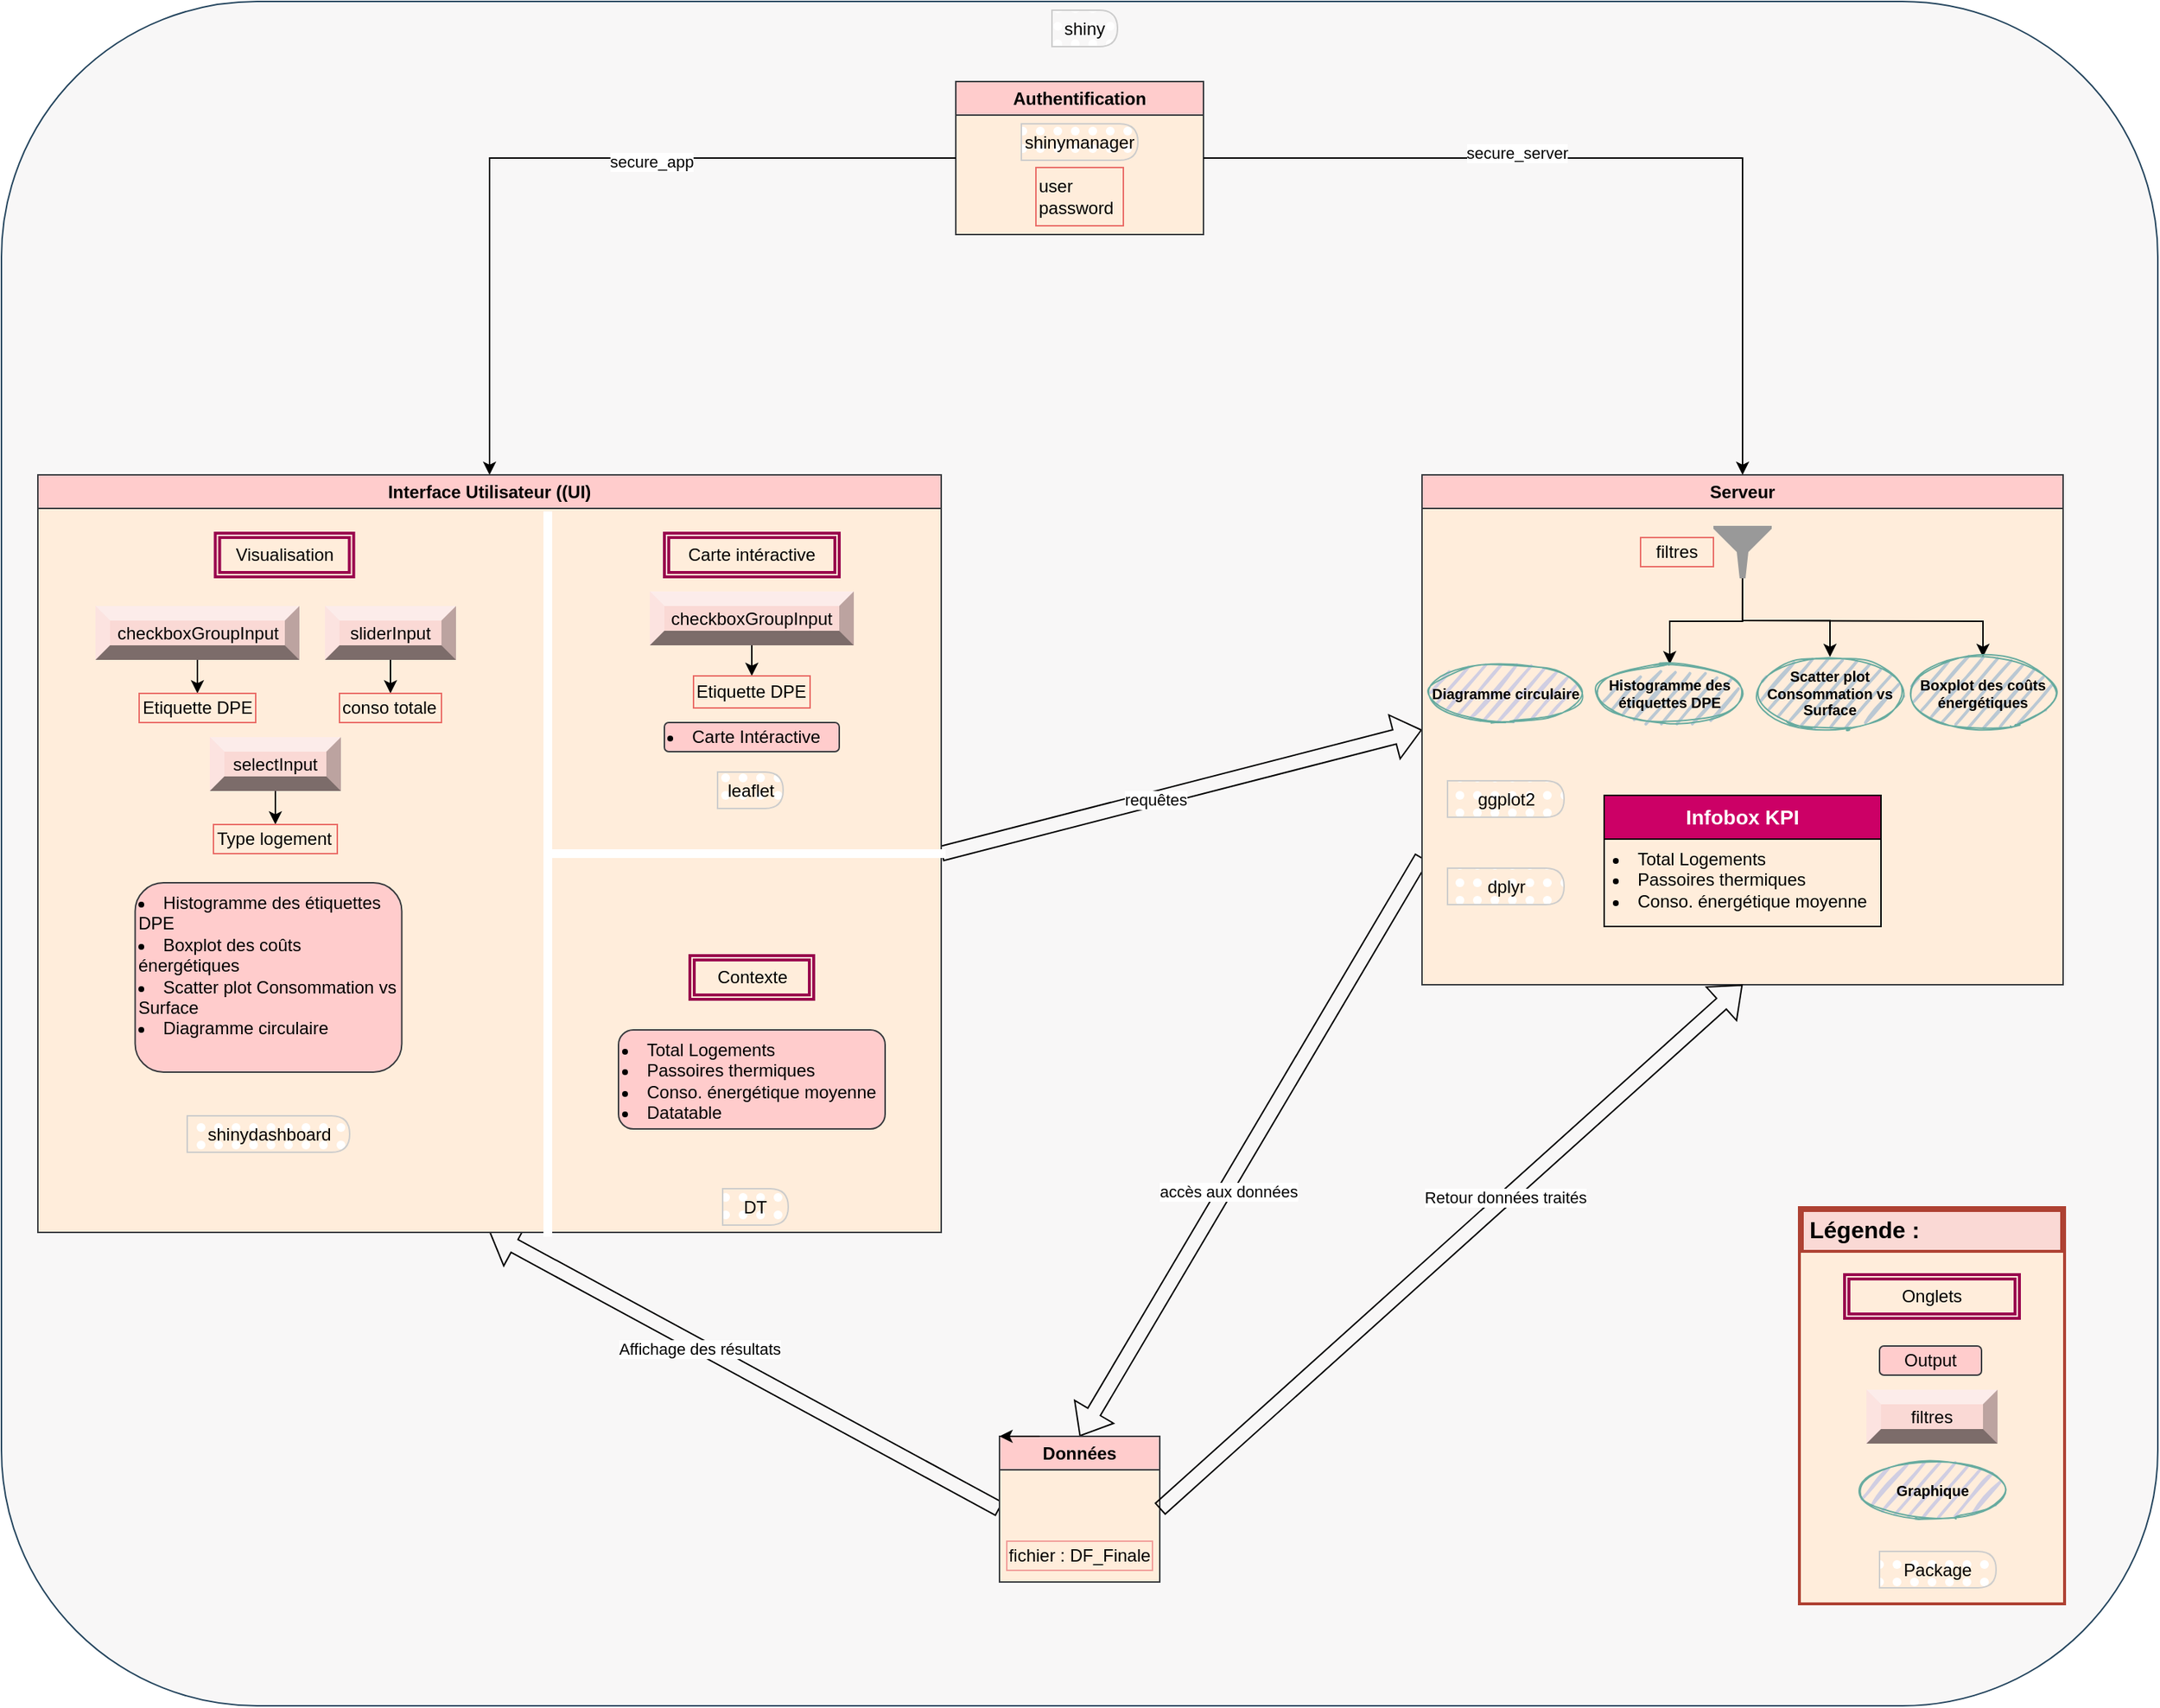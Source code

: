 <mxfile version="24.7.17">
  <diagram name="Page-1" id="vzPiampJGOgLUXS1uVMp">
    <mxGraphModel dx="2246" dy="2469" grid="1" gridSize="10" guides="1" tooltips="1" connect="1" arrows="1" fold="1" page="1" pageScale="1" pageWidth="827" pageHeight="1169" math="0" shadow="0">
      <root>
        <mxCell id="0" />
        <mxCell id="1" parent="0" />
        <mxCell id="CpKSm_lZ4Au84QsUmd1u-130" value="" style="rounded=1;whiteSpace=wrap;html=1;backgroundOutline=0;container=0;fillColor=#F8F7F7;strokeColor=#23445d;" vertex="1" parent="1">
          <mxGeometry x="25" y="-585" width="1480" height="1170" as="geometry" />
        </mxCell>
        <mxCell id="4Rz57oh3S_hWfWaD270Q-6" value="" style="shape=flexArrow;endArrow=classic;html=1;rounded=0;entryX=0;entryY=0.5;entryDx=0;entryDy=0;exitX=1;exitY=0.5;exitDx=0;exitDy=0;" parent="1" source="CpKSm_lZ4Au84QsUmd1u-49" target="4Rz57oh3S_hWfWaD270Q-34" edge="1">
          <mxGeometry width="50" height="50" relative="1" as="geometry">
            <mxPoint x="440" y="180" as="sourcePoint" />
            <mxPoint x="543.742" y="557.36" as="targetPoint" />
          </mxGeometry>
        </mxCell>
        <mxCell id="4Rz57oh3S_hWfWaD270Q-7" value="requêtes" style="edgeLabel;html=1;align=center;verticalAlign=middle;resizable=0;points=[];" parent="4Rz57oh3S_hWfWaD270Q-6" vertex="1" connectable="0">
          <mxGeometry x="-0.11" y="-1" relative="1" as="geometry">
            <mxPoint as="offset" />
          </mxGeometry>
        </mxCell>
        <mxCell id="4Rz57oh3S_hWfWaD270Q-8" value="" style="shape=flexArrow;endArrow=classic;html=1;rounded=0;entryX=0.5;entryY=0;entryDx=0;entryDy=0;exitX=0;exitY=0.75;exitDx=0;exitDy=0;" parent="1" target="CpKSm_lZ4Au84QsUmd1u-1" edge="1" source="4Rz57oh3S_hWfWaD270Q-34">
          <mxGeometry width="50" height="50" relative="1" as="geometry">
            <mxPoint x="330" y="930" as="sourcePoint" />
            <mxPoint x="60" y="920" as="targetPoint" />
          </mxGeometry>
        </mxCell>
        <mxCell id="4Rz57oh3S_hWfWaD270Q-9" value="accès aux données" style="edgeLabel;html=1;align=center;verticalAlign=middle;resizable=0;points=[];" parent="4Rz57oh3S_hWfWaD270Q-8" vertex="1" connectable="0">
          <mxGeometry x="0.15" y="2" relative="1" as="geometry">
            <mxPoint as="offset" />
          </mxGeometry>
        </mxCell>
        <mxCell id="4Rz57oh3S_hWfWaD270Q-10" value="" style="shape=flexArrow;endArrow=classic;html=1;rounded=0;entryX=0.5;entryY=1;entryDx=0;entryDy=0;exitX=0;exitY=0.5;exitDx=0;exitDy=0;" parent="1" source="CpKSm_lZ4Au84QsUmd1u-1" target="CpKSm_lZ4Au84QsUmd1u-49" edge="1">
          <mxGeometry width="50" height="50" relative="1" as="geometry">
            <mxPoint x="690" y="440" as="sourcePoint" />
            <mxPoint x="78.15" y="384.42" as="targetPoint" />
          </mxGeometry>
        </mxCell>
        <mxCell id="4Rz57oh3S_hWfWaD270Q-11" value="Affichage des résultats" style="edgeLabel;html=1;align=center;verticalAlign=middle;resizable=0;points=[];" parent="4Rz57oh3S_hWfWaD270Q-10" vertex="1" connectable="0">
          <mxGeometry x="0.171" y="1" relative="1" as="geometry">
            <mxPoint x="-1" as="offset" />
          </mxGeometry>
        </mxCell>
        <mxCell id="4Rz57oh3S_hWfWaD270Q-34" value="Serveur" style="swimlane;whiteSpace=wrap;html=1;fillColor=#ffcccc;strokeColor=#36393d;swimlaneFillColor=#ffeddb;" parent="1" vertex="1">
          <mxGeometry x="1000" y="-260" width="440" height="350" as="geometry" />
        </mxCell>
        <mxCell id="4Rz57oh3S_hWfWaD270Q-42" style="edgeStyle=orthogonalEdgeStyle;rounded=0;orthogonalLoop=1;jettySize=auto;html=1;exitX=0.5;exitY=1;exitDx=0;exitDy=0;exitPerimeter=0;entryX=0.5;entryY=1;entryDx=0;entryDy=0;" parent="4Rz57oh3S_hWfWaD270Q-34" target="4Rz57oh3S_hWfWaD270Q-36" edge="1">
          <mxGeometry relative="1" as="geometry">
            <mxPoint x="220" y="100" as="sourcePoint" />
            <mxPoint x="385" y="154" as="targetPoint" />
          </mxGeometry>
        </mxCell>
        <mxCell id="4Rz57oh3S_hWfWaD270Q-43" style="edgeStyle=orthogonalEdgeStyle;rounded=0;orthogonalLoop=1;jettySize=auto;html=1;" parent="4Rz57oh3S_hWfWaD270Q-34" source="4Rz57oh3S_hWfWaD270Q-39" target="4Rz57oh3S_hWfWaD270Q-35" edge="1">
          <mxGeometry relative="1" as="geometry" />
        </mxCell>
        <mxCell id="4Rz57oh3S_hWfWaD270Q-45" style="edgeStyle=orthogonalEdgeStyle;rounded=0;orthogonalLoop=1;jettySize=auto;html=1;entryX=0.5;entryY=1;entryDx=0;entryDy=0;" parent="4Rz57oh3S_hWfWaD270Q-34" target="4Rz57oh3S_hWfWaD270Q-37" edge="1">
          <mxGeometry relative="1" as="geometry">
            <mxPoint x="219.947" y="66" as="sourcePoint" />
            <mxPoint x="280" y="120" as="targetPoint" />
            <Array as="points">
              <mxPoint x="220" y="100" />
              <mxPoint x="280" y="100" />
            </Array>
          </mxGeometry>
        </mxCell>
        <mxCell id="4Rz57oh3S_hWfWaD270Q-39" value="&lt;pre&gt;&lt;br&gt;&lt;/pre&gt;" style="sketch=0;aspect=fixed;pointerEvents=1;shadow=0;dashed=0;html=1;strokeColor=none;labelPosition=center;verticalLabelPosition=bottom;verticalAlign=top;align=center;fillColor=#999999;shape=mxgraph.mscae.enterprise.filter" parent="4Rz57oh3S_hWfWaD270Q-34" vertex="1">
          <mxGeometry x="200" y="35" width="40" height="36" as="geometry" />
        </mxCell>
        <mxCell id="4Rz57oh3S_hWfWaD270Q-38" value="&lt;h5&gt;Diagramme circulaire&lt;/h5&gt;" style="ellipse;whiteSpace=wrap;html=1;strokeWidth=1;fillWeight=2;hachureGap=8;fillColor=#d0cee2;fillStyle=dots;sketch=1;direction=west;strokeColor=#67AB9F;" parent="4Rz57oh3S_hWfWaD270Q-34" vertex="1">
          <mxGeometry x="5" y="130" width="105" height="40" as="geometry" />
        </mxCell>
        <mxCell id="4Rz57oh3S_hWfWaD270Q-35" value="&lt;h5&gt;Histogramme des étiquettes DPE&lt;/h5&gt;" style="ellipse;whiteSpace=wrap;html=1;strokeWidth=1;fillWeight=2;hachureGap=8;fillColor=#bac8d3;fillStyle=dots;sketch=1;strokeColor=#67AB9F;" parent="4Rz57oh3S_hWfWaD270Q-34" vertex="1">
          <mxGeometry x="120" y="130" width="100" height="40" as="geometry" />
        </mxCell>
        <mxCell id="4Rz57oh3S_hWfWaD270Q-37" value="&lt;h5&gt;Scatter plot Consommation vs Surface&lt;/h5&gt;" style="ellipse;whiteSpace=wrap;html=1;strokeWidth=1;fillWeight=2;hachureGap=8;fillColor=#bac8d3;fillStyle=dots;sketch=1;direction=west;strokeColor=#67AB9F;" parent="4Rz57oh3S_hWfWaD270Q-34" vertex="1">
          <mxGeometry x="230" y="125" width="100" height="50" as="geometry" />
        </mxCell>
        <mxCell id="4Rz57oh3S_hWfWaD270Q-36" value="&lt;h5&gt;Boxplot des coûts énergétiques&lt;/h5&gt;" style="ellipse;whiteSpace=wrap;html=1;strokeWidth=1;fillWeight=2;hachureGap=8;fillColor=#bac8d3;fillStyle=dots;sketch=1;direction=west;strokeColor=#67AB9F;" parent="4Rz57oh3S_hWfWaD270Q-34" vertex="1">
          <mxGeometry x="335" y="125" width="100" height="50" as="geometry" />
        </mxCell>
        <mxCell id="CpKSm_lZ4Au84QsUmd1u-20" value="filtres" style="rounded=0;whiteSpace=wrap;html=1;strokeColor=#EA6B66;fillColor=#ffeddb;strokeWidth=1;perimeterSpacing=0;" vertex="1" parent="4Rz57oh3S_hWfWaD270Q-34">
          <mxGeometry x="150" y="43" width="50" height="20" as="geometry" />
        </mxCell>
        <mxCell id="CpKSm_lZ4Au84QsUmd1u-52" value="&lt;font size=&quot;1&quot; color=&quot;#ffffff&quot;&gt;&lt;b style=&quot;font-size: 14px;&quot;&gt;Infobox KPI&lt;/b&gt;&lt;/font&gt;" style="swimlane;fontStyle=0;childLayout=stackLayout;horizontal=1;startSize=30;horizontalStack=0;resizeParent=1;resizeParentMax=0;resizeLast=0;collapsible=1;marginBottom=0;whiteSpace=wrap;html=1;verticalAlign=top;fillColor=#CC0066;" vertex="1" parent="4Rz57oh3S_hWfWaD270Q-34">
          <mxGeometry x="125" y="220" width="190" height="90" as="geometry" />
        </mxCell>
        <mxCell id="CpKSm_lZ4Au84QsUmd1u-53" value="&lt;li style=&quot;font-size: 12px;&quot;&gt;&lt;code style=&quot;font-size: 12px;&quot;&gt;&lt;font style=&quot;font-size: 12px;&quot; face=&quot;Helvetica&quot;&gt;Total Logements&lt;/font&gt;&lt;/code&gt;&lt;/li&gt;&lt;li style=&quot;font-size: 12px;&quot;&gt;&lt;code style=&quot;font-size: 12px;&quot;&gt;&lt;font face=&quot;Helvetica&quot; style=&quot;font-size: 12px;&quot;&gt;Passoires thermiques&lt;/font&gt;&lt;/code&gt;&lt;/li&gt;&lt;li style=&quot;font-size: 12px;&quot;&gt;&lt;code style=&quot;font-size: 12px;&quot;&gt;&lt;font face=&quot;Helvetica&quot; style=&quot;font-size: 12px;&quot;&gt;Conso. énergétique moyenne&lt;/font&gt;&lt;/code&gt;&lt;/li&gt;" style="text;strokeColor=none;fillColor=none;align=left;verticalAlign=top;spacingLeft=4;spacingRight=4;overflow=hidden;points=[[0,0.5],[1,0.5]];portConstraint=eastwest;rotatable=0;whiteSpace=wrap;html=1;fontFamily=Times New Roman;fontSize=12;fontStyle=0" vertex="1" parent="CpKSm_lZ4Au84QsUmd1u-52">
          <mxGeometry y="30" width="190" height="60" as="geometry" />
        </mxCell>
        <mxCell id="CpKSm_lZ4Au84QsUmd1u-120" value="ggplot2" style="shape=delay;whiteSpace=wrap;html=1;fillColor=default;fillStyle=dots;strokeColor=#CCCCCC;" vertex="1" parent="4Rz57oh3S_hWfWaD270Q-34">
          <mxGeometry x="17.5" y="210" width="80" height="25" as="geometry" />
        </mxCell>
        <mxCell id="CpKSm_lZ4Au84QsUmd1u-121" value="dplyr" style="shape=delay;whiteSpace=wrap;html=1;fillColor=default;fillStyle=dots;strokeColor=#CCCCCC;" vertex="1" parent="4Rz57oh3S_hWfWaD270Q-34">
          <mxGeometry x="17.5" y="270" width="80" height="25" as="geometry" />
        </mxCell>
        <mxCell id="CpKSm_lZ4Au84QsUmd1u-1" value="Données" style="swimlane;whiteSpace=wrap;html=1;fillColor=#ffcccc;strokeColor=#36393d;swimlaneFillColor=#ffeddb;startSize=23;" vertex="1" parent="1">
          <mxGeometry x="710" y="400" width="110" height="100" as="geometry" />
        </mxCell>
        <mxCell id="CpKSm_lZ4Au84QsUmd1u-14" value="" style="shape=image;html=1;verticalAlign=top;verticalLabelPosition=bottom;labelBackgroundColor=#ffffff;imageAspect=0;aspect=fixed;image=https://cdn0.iconfinder.com/data/icons/phosphor-light-vol-2/256/file-csv-light-128.png" vertex="1" parent="CpKSm_lZ4Au84QsUmd1u-1">
          <mxGeometry x="35" y="30" width="40" height="40" as="geometry" />
        </mxCell>
        <mxCell id="CpKSm_lZ4Au84QsUmd1u-15" value="fichier : DF_Finale" style="rounded=0;whiteSpace=wrap;html=1;strokeColor=#F19C99;fillColor=#ffeddb;strokeWidth=1;" vertex="1" parent="CpKSm_lZ4Au84QsUmd1u-1">
          <mxGeometry x="5" y="72" width="100" height="20" as="geometry" />
        </mxCell>
        <mxCell id="CpKSm_lZ4Au84QsUmd1u-17" value="" style="shape=flexArrow;endArrow=classic;html=1;rounded=0;entryX=0.5;entryY=1;entryDx=0;entryDy=0;exitX=1;exitY=0.5;exitDx=0;exitDy=0;" edge="1" parent="1" source="CpKSm_lZ4Au84QsUmd1u-1" target="4Rz57oh3S_hWfWaD270Q-34">
          <mxGeometry width="50" height="50" relative="1" as="geometry">
            <mxPoint x="390" y="1105" as="sourcePoint" />
            <mxPoint x="580" y="960" as="targetPoint" />
          </mxGeometry>
        </mxCell>
        <mxCell id="CpKSm_lZ4Au84QsUmd1u-19" value="Retour données traités" style="edgeLabel;html=1;align=center;verticalAlign=middle;resizable=0;points=[];" vertex="1" connectable="0" parent="CpKSm_lZ4Au84QsUmd1u-17">
          <mxGeometry x="0.184" y="1" relative="1" as="geometry">
            <mxPoint x="1" as="offset" />
          </mxGeometry>
        </mxCell>
        <mxCell id="CpKSm_lZ4Au84QsUmd1u-22" value="Authentification" style="swimlane;whiteSpace=wrap;html=1;fillColor=#ffcccc;strokeColor=#36393d;swimlaneFillColor=#ffeddb;" vertex="1" parent="1">
          <mxGeometry x="680" y="-530" width="170" height="105" as="geometry" />
        </mxCell>
        <mxCell id="CpKSm_lZ4Au84QsUmd1u-41" value="shinymanager" style="shape=delay;whiteSpace=wrap;html=1;fillColor=default;fillStyle=dots;strokeColor=#CCCCCC;" vertex="1" parent="CpKSm_lZ4Au84QsUmd1u-22">
          <mxGeometry x="45" y="29" width="80" height="25" as="geometry" />
        </mxCell>
        <mxCell id="CpKSm_lZ4Au84QsUmd1u-44" value="user&lt;div&gt;password&lt;/div&gt;" style="rounded=0;whiteSpace=wrap;html=1;strokeColor=#EA6B66;align=left;fillColor=#ffeddb;" vertex="1" parent="CpKSm_lZ4Au84QsUmd1u-22">
          <mxGeometry x="55" y="59" width="60" height="40" as="geometry" />
        </mxCell>
        <mxCell id="CpKSm_lZ4Au84QsUmd1u-45" style="edgeStyle=orthogonalEdgeStyle;rounded=0;orthogonalLoop=1;jettySize=auto;html=1;exitX=1;exitY=0.5;exitDx=0;exitDy=0;entryX=0.5;entryY=0;entryDx=0;entryDy=0;" edge="1" parent="1" source="CpKSm_lZ4Au84QsUmd1u-22" target="4Rz57oh3S_hWfWaD270Q-34">
          <mxGeometry relative="1" as="geometry" />
        </mxCell>
        <mxCell id="CpKSm_lZ4Au84QsUmd1u-46" value="secure_server" style="edgeLabel;html=1;align=center;verticalAlign=middle;resizable=0;points=[];" vertex="1" connectable="0" parent="CpKSm_lZ4Au84QsUmd1u-45">
          <mxGeometry x="-0.269" y="4" relative="1" as="geometry">
            <mxPoint as="offset" />
          </mxGeometry>
        </mxCell>
        <mxCell id="CpKSm_lZ4Au84QsUmd1u-47" style="edgeStyle=orthogonalEdgeStyle;rounded=0;orthogonalLoop=1;jettySize=auto;html=1;exitX=0;exitY=0.5;exitDx=0;exitDy=0;entryX=0.5;entryY=0;entryDx=0;entryDy=0;" edge="1" parent="1" source="CpKSm_lZ4Au84QsUmd1u-22" target="CpKSm_lZ4Au84QsUmd1u-49">
          <mxGeometry relative="1" as="geometry">
            <mxPoint x="473.7" y="62.44" as="targetPoint" />
          </mxGeometry>
        </mxCell>
        <mxCell id="CpKSm_lZ4Au84QsUmd1u-48" value="secure_app" style="edgeLabel;html=1;align=center;verticalAlign=middle;resizable=0;points=[];" vertex="1" connectable="0" parent="CpKSm_lZ4Au84QsUmd1u-47">
          <mxGeometry x="-0.222" y="2" relative="1" as="geometry">
            <mxPoint as="offset" />
          </mxGeometry>
        </mxCell>
        <mxCell id="CpKSm_lZ4Au84QsUmd1u-49" value="Interface Utilisateur ((UI)" style="swimlane;whiteSpace=wrap;html=1;fillColor=#ffcccc;strokeColor=#36393d;swimlaneFillColor=#ffeddb;" vertex="1" parent="1">
          <mxGeometry x="50" y="-260" width="620" height="520" as="geometry" />
        </mxCell>
        <mxCell id="4Rz57oh3S_hWfWaD270Q-18" value="Visualisation" style="shape=ext;double=1;rounded=0;whiteSpace=wrap;html=1;fillColor=#ffeddb;strokeColor=#99004D;strokeWidth=2;" parent="CpKSm_lZ4Au84QsUmd1u-49" vertex="1">
          <mxGeometry x="121.75" y="40" width="95" height="30" as="geometry" />
        </mxCell>
        <mxCell id="4Rz57oh3S_hWfWaD270Q-19" value="Carte intéractive" style="shape=ext;double=1;rounded=0;whiteSpace=wrap;html=1;fillColor=#ffeddb;strokeColor=#99004D;strokeWidth=2;" parent="CpKSm_lZ4Au84QsUmd1u-49" vertex="1">
          <mxGeometry x="430" y="40" width="120" height="30" as="geometry" />
        </mxCell>
        <mxCell id="4Rz57oh3S_hWfWaD270Q-17" value="Contexte" style="shape=ext;double=1;rounded=0;whiteSpace=wrap;html=1;fillColor=#ffeddb;strokeColor=#99004D;strokeWidth=2;" parent="CpKSm_lZ4Au84QsUmd1u-49" vertex="1">
          <mxGeometry x="447.5" y="330" width="85" height="30" as="geometry" />
        </mxCell>
        <mxCell id="CpKSm_lZ4Au84QsUmd1u-64" style="edgeStyle=orthogonalEdgeStyle;rounded=0;orthogonalLoop=1;jettySize=auto;html=1;entryX=0.5;entryY=0;entryDx=0;entryDy=0;" edge="1" parent="CpKSm_lZ4Au84QsUmd1u-49" source="CpKSm_lZ4Au84QsUmd1u-56" target="CpKSm_lZ4Au84QsUmd1u-63">
          <mxGeometry relative="1" as="geometry" />
        </mxCell>
        <mxCell id="CpKSm_lZ4Au84QsUmd1u-56" value="sliderInput" style="labelPosition=center;verticalLabelPosition=middle;align=center;html=1;shape=mxgraph.basic.shaded_button;dx=10;fillColor=#fad9d5;strokeColor=#ae4132;whiteSpace=wrap;" vertex="1" parent="CpKSm_lZ4Au84QsUmd1u-49">
          <mxGeometry x="197" y="90" width="90" height="37" as="geometry" />
        </mxCell>
        <mxCell id="CpKSm_lZ4Au84QsUmd1u-67" style="edgeStyle=orthogonalEdgeStyle;rounded=0;orthogonalLoop=1;jettySize=auto;html=1;" edge="1" parent="CpKSm_lZ4Au84QsUmd1u-49" source="CpKSm_lZ4Au84QsUmd1u-57" target="CpKSm_lZ4Au84QsUmd1u-65">
          <mxGeometry relative="1" as="geometry" />
        </mxCell>
        <mxCell id="CpKSm_lZ4Au84QsUmd1u-57" value="selectInput" style="labelPosition=center;verticalLabelPosition=middle;align=center;html=1;shape=mxgraph.basic.shaded_button;dx=10;fillColor=#fad9d5;strokeColor=#ae4132;whiteSpace=wrap;" vertex="1" parent="CpKSm_lZ4Au84QsUmd1u-49">
          <mxGeometry x="118" y="180" width="90" height="37" as="geometry" />
        </mxCell>
        <mxCell id="CpKSm_lZ4Au84QsUmd1u-62" style="edgeStyle=orthogonalEdgeStyle;rounded=0;orthogonalLoop=1;jettySize=auto;html=1;entryX=0.5;entryY=0;entryDx=0;entryDy=0;" edge="1" parent="CpKSm_lZ4Au84QsUmd1u-49" source="CpKSm_lZ4Au84QsUmd1u-58" target="CpKSm_lZ4Au84QsUmd1u-60">
          <mxGeometry relative="1" as="geometry" />
        </mxCell>
        <mxCell id="CpKSm_lZ4Au84QsUmd1u-58" value="checkboxGroupInput" style="labelPosition=center;verticalLabelPosition=middle;align=center;html=1;shape=mxgraph.basic.shaded_button;dx=10;whiteSpace=wrap;fillColor=#fad9d5;strokeWidth=1;strokeColor=#ae4132;" vertex="1" parent="CpKSm_lZ4Au84QsUmd1u-49">
          <mxGeometry x="39.5" y="90" width="140" height="37" as="geometry" />
        </mxCell>
        <mxCell id="CpKSm_lZ4Au84QsUmd1u-60" value="Etiquette DPE" style="rounded=0;whiteSpace=wrap;html=1;strokeColor=#EA6B66;align=left;fillColor=#ffeddb;" vertex="1" parent="CpKSm_lZ4Au84QsUmd1u-49">
          <mxGeometry x="69.5" y="150" width="80" height="20" as="geometry" />
        </mxCell>
        <mxCell id="CpKSm_lZ4Au84QsUmd1u-63" value="conso totale" style="rounded=0;whiteSpace=wrap;html=1;strokeColor=#EA6B66;align=left;fillColor=#ffeddb;" vertex="1" parent="CpKSm_lZ4Au84QsUmd1u-49">
          <mxGeometry x="207" y="150" width="70" height="20" as="geometry" />
        </mxCell>
        <mxCell id="CpKSm_lZ4Au84QsUmd1u-65" value="Type logement" style="rounded=0;whiteSpace=wrap;html=1;strokeColor=#EA6B66;align=left;fillColor=#ffeddb;" vertex="1" parent="CpKSm_lZ4Au84QsUmd1u-49">
          <mxGeometry x="120.5" y="240" width="85" height="20" as="geometry" />
        </mxCell>
        <mxCell id="CpKSm_lZ4Au84QsUmd1u-68" style="edgeStyle=orthogonalEdgeStyle;rounded=0;orthogonalLoop=1;jettySize=auto;html=1;entryX=0.5;entryY=0;entryDx=0;entryDy=0;" edge="1" parent="CpKSm_lZ4Au84QsUmd1u-49" source="CpKSm_lZ4Au84QsUmd1u-69" target="CpKSm_lZ4Au84QsUmd1u-70">
          <mxGeometry relative="1" as="geometry" />
        </mxCell>
        <mxCell id="CpKSm_lZ4Au84QsUmd1u-69" value="checkboxGroupInput" style="labelPosition=center;verticalLabelPosition=middle;align=center;html=1;shape=mxgraph.basic.shaded_button;dx=10;fillColor=#fad9d5;strokeColor=#ae4132;whiteSpace=wrap;" vertex="1" parent="CpKSm_lZ4Au84QsUmd1u-49">
          <mxGeometry x="420" y="80" width="140" height="37" as="geometry" />
        </mxCell>
        <mxCell id="CpKSm_lZ4Au84QsUmd1u-70" value="Etiquette DPE" style="rounded=0;whiteSpace=wrap;html=1;strokeColor=#EA6B66;align=left;fillColor=#ffeddb;" vertex="1" parent="CpKSm_lZ4Au84QsUmd1u-49">
          <mxGeometry x="450" y="138" width="80" height="22" as="geometry" />
        </mxCell>
        <mxCell id="CpKSm_lZ4Au84QsUmd1u-71" value="&lt;li&gt;&lt;font face=&quot;Helvetica&quot;&gt;Histogramme des étiquettes DPE&lt;/font&gt;&lt;/li&gt;&lt;li&gt;&lt;font face=&quot;Helvetica&quot;&gt;Boxplot des coûts énergétiques&lt;/font&gt;&lt;/li&gt;&lt;li&gt;&lt;font face=&quot;Helvetica&quot;&gt;Scatter plot Consommation vs Surface&lt;/font&gt;&lt;/li&gt;&lt;li&gt;&lt;font face=&quot;Helvetica&quot;&gt;Diagramme circulaire&lt;/font&gt;&lt;/li&gt;" style="rounded=1;whiteSpace=wrap;html=1;fontStyle=0;fontFamily=Helvetica;align=left;verticalAlign=top;fillColor=#ffcccc;strokeColor=#36393d;" vertex="1" parent="CpKSm_lZ4Au84QsUmd1u-49">
          <mxGeometry x="66.75" y="280" width="183" height="130" as="geometry" />
        </mxCell>
        <mxCell id="CpKSm_lZ4Au84QsUmd1u-73" value="&lt;li&gt;Carte Intéractive&lt;/li&gt;" style="rounded=1;whiteSpace=wrap;html=1;fontStyle=0;fontFamily=Helvetica;align=left;verticalAlign=middle;fillColor=#ffcccc;strokeColor=#36393d;" vertex="1" parent="CpKSm_lZ4Au84QsUmd1u-49">
          <mxGeometry x="430" y="170" width="120" height="20" as="geometry" />
        </mxCell>
        <mxCell id="CpKSm_lZ4Au84QsUmd1u-111" value="" style="line;strokeWidth=6;direction=south;html=1;fillColor=#FFFFFF;strokeColor=#FFFFFF;" vertex="1" parent="CpKSm_lZ4Au84QsUmd1u-49">
          <mxGeometry x="345" y="25" width="10" height="240" as="geometry" />
        </mxCell>
        <mxCell id="CpKSm_lZ4Au84QsUmd1u-119" value="&lt;li&gt;&lt;span style=&quot;background-color: initial;&quot;&gt;Total Logements&lt;/span&gt;&lt;br&gt;&lt;/li&gt;&lt;li style=&quot;font-family: &amp;quot;Times New Roman&amp;quot;;&quot;&gt;&lt;code&gt;&lt;font face=&quot;Helvetica&quot;&gt;Passoires thermiques&lt;/font&gt;&lt;/code&gt;&lt;/li&gt;&lt;li style=&quot;font-family: &amp;quot;Times New Roman&amp;quot;;&quot;&gt;&lt;code&gt;&lt;font face=&quot;Helvetica&quot;&gt;Conso. énergétique moyenne&lt;/font&gt;&lt;/code&gt;&lt;/li&gt;&lt;li style=&quot;font-family: &amp;quot;Times New Roman&amp;quot;;&quot;&gt;&lt;code&gt;&lt;span style=&quot;font-family: Helvetica;&quot;&gt;Datatable&lt;/span&gt;&lt;font face=&quot;Helvetica&quot;&gt;&lt;br&gt;&lt;/font&gt;&lt;/code&gt;&lt;/li&gt;" style="rounded=1;whiteSpace=wrap;html=1;fontStyle=0;fontFamily=Helvetica;align=left;verticalAlign=top;fillColor=#ffcccc;strokeColor=#36393d;" vertex="1" parent="CpKSm_lZ4Au84QsUmd1u-49">
          <mxGeometry x="398.5" y="381" width="183" height="68" as="geometry" />
        </mxCell>
        <mxCell id="CpKSm_lZ4Au84QsUmd1u-109" value="" style="shape=partialRectangle;whiteSpace=wrap;html=1;bottom=0;right=0;fillColor=none;strokeColor=#FFFFFF;strokeWidth=6;" vertex="1" parent="CpKSm_lZ4Au84QsUmd1u-49">
          <mxGeometry x="350" y="260" width="270" height="260" as="geometry" />
        </mxCell>
        <mxCell id="CpKSm_lZ4Au84QsUmd1u-124" value="leaflet" style="shape=delay;whiteSpace=wrap;html=1;fillColor=default;fillStyle=dots;strokeColor=#CCCCCC;" vertex="1" parent="CpKSm_lZ4Au84QsUmd1u-49">
          <mxGeometry x="466.5" y="204" width="45" height="25" as="geometry" />
        </mxCell>
        <mxCell id="CpKSm_lZ4Au84QsUmd1u-125" value="DT" style="shape=delay;whiteSpace=wrap;html=1;fillColor=default;fillStyle=dots;strokeColor=#CCCCCC;" vertex="1" parent="CpKSm_lZ4Au84QsUmd1u-49">
          <mxGeometry x="470" y="490" width="45" height="25" as="geometry" />
        </mxCell>
        <mxCell id="CpKSm_lZ4Au84QsUmd1u-127" value="shinydashboard" style="shape=delay;whiteSpace=wrap;html=1;fillColor=default;fillStyle=dots;strokeColor=#CCCCCC;" vertex="1" parent="CpKSm_lZ4Au84QsUmd1u-49">
          <mxGeometry x="102.5" y="440" width="111.5" height="25" as="geometry" />
        </mxCell>
        <mxCell id="CpKSm_lZ4Au84QsUmd1u-91" value="Légende : " style="shape=table;startSize=30;container=1;collapsible=0;childLayout=tableLayout;fontSize=16;align=left;verticalAlign=top;fillColor=#fad9d5;strokeColor=#ae4132;fontStyle=1;spacingLeft=6;spacing=0;resizable=0;strokeWidth=4;" vertex="1" parent="1">
          <mxGeometry x="1260" y="244" width="180" height="270" as="geometry" />
        </mxCell>
        <mxCell id="CpKSm_lZ4Au84QsUmd1u-92" value="" style="shape=tableRow;horizontal=0;startSize=0;swimlaneHead=0;swimlaneBody=0;strokeColor=inherit;top=0;left=0;bottom=0;right=0;collapsible=0;dropTarget=0;fillColor=none;points=[[0,0.5],[1,0.5]];portConstraint=eastwest;fontSize=12;" vertex="1" parent="CpKSm_lZ4Au84QsUmd1u-91">
          <mxGeometry y="30" width="180" height="60" as="geometry" />
        </mxCell>
        <mxCell id="CpKSm_lZ4Au84QsUmd1u-93" value="" style="shape=partialRectangle;html=1;whiteSpace=wrap;connectable=0;strokeColor=inherit;overflow=hidden;fillColor=#ffeddb;top=0;left=0;bottom=0;right=0;pointerEvents=1;fontSize=12;align=left;fontColor=#FFFFFF;gradientColor=none;spacingLeft=10;spacingRight=4;" vertex="1" parent="CpKSm_lZ4Au84QsUmd1u-92">
          <mxGeometry width="180" height="60" as="geometry">
            <mxRectangle width="180" height="60" as="alternateBounds" />
          </mxGeometry>
        </mxCell>
        <mxCell id="CpKSm_lZ4Au84QsUmd1u-94" value="" style="shape=tableRow;horizontal=0;startSize=0;swimlaneHead=0;swimlaneBody=0;strokeColor=inherit;top=0;left=0;bottom=0;right=0;collapsible=0;dropTarget=0;fillColor=none;points=[[0,0.5],[1,0.5]];portConstraint=eastwest;fontSize=12;" vertex="1" parent="CpKSm_lZ4Au84QsUmd1u-91">
          <mxGeometry y="90" width="180" height="30" as="geometry" />
        </mxCell>
        <mxCell id="CpKSm_lZ4Au84QsUmd1u-95" value="" style="shape=partialRectangle;html=1;whiteSpace=wrap;connectable=0;strokeColor=inherit;overflow=hidden;fillColor=#ffeddb;top=0;left=0;bottom=0;right=0;pointerEvents=1;fontSize=12;align=left;fontColor=#FFFFFF;gradientColor=none;spacingLeft=10;spacingRight=4;" vertex="1" parent="CpKSm_lZ4Au84QsUmd1u-94">
          <mxGeometry width="180" height="30" as="geometry">
            <mxRectangle width="180" height="30" as="alternateBounds" />
          </mxGeometry>
        </mxCell>
        <mxCell id="CpKSm_lZ4Au84QsUmd1u-96" value="" style="shape=tableRow;horizontal=0;startSize=0;swimlaneHead=0;swimlaneBody=0;strokeColor=inherit;top=0;left=0;bottom=0;right=0;collapsible=0;dropTarget=0;fillColor=none;points=[[0,0.5],[1,0.5]];portConstraint=eastwest;fontSize=12;" vertex="1" parent="CpKSm_lZ4Au84QsUmd1u-91">
          <mxGeometry y="120" width="180" height="50" as="geometry" />
        </mxCell>
        <mxCell id="CpKSm_lZ4Au84QsUmd1u-97" value="" style="shape=partialRectangle;html=1;whiteSpace=wrap;connectable=0;overflow=hidden;top=0;left=0;bottom=0;right=0;pointerEvents=1;fontSize=12;align=left;spacingLeft=10;spacingRight=4;fillColor=#ffeddb;" vertex="1" parent="CpKSm_lZ4Au84QsUmd1u-96">
          <mxGeometry width="180" height="50" as="geometry">
            <mxRectangle width="180" height="50" as="alternateBounds" />
          </mxGeometry>
        </mxCell>
        <mxCell id="CpKSm_lZ4Au84QsUmd1u-98" value="" style="shape=tableRow;horizontal=0;startSize=0;swimlaneHead=0;swimlaneBody=0;strokeColor=inherit;top=0;left=0;bottom=0;right=0;collapsible=0;dropTarget=0;fillColor=none;points=[[0,0.5],[1,0.5]];portConstraint=eastwest;fontSize=12;" vertex="1" parent="CpKSm_lZ4Au84QsUmd1u-91">
          <mxGeometry y="170" width="180" height="50" as="geometry" />
        </mxCell>
        <mxCell id="CpKSm_lZ4Au84QsUmd1u-99" value="" style="shape=partialRectangle;html=1;whiteSpace=wrap;connectable=0;strokeColor=inherit;overflow=hidden;fillColor=#ffeddb;top=0;left=0;bottom=0;right=0;pointerEvents=1;fontSize=12;align=left;fontColor=#FFFFFF;gradientColor=none;spacingLeft=10;spacingRight=4;" vertex="1" parent="CpKSm_lZ4Au84QsUmd1u-98">
          <mxGeometry width="180" height="50" as="geometry">
            <mxRectangle width="180" height="50" as="alternateBounds" />
          </mxGeometry>
        </mxCell>
        <mxCell id="CpKSm_lZ4Au84QsUmd1u-100" value="" style="shape=tableRow;horizontal=0;startSize=0;swimlaneHead=0;swimlaneBody=0;strokeColor=inherit;top=0;left=0;bottom=0;right=0;collapsible=0;dropTarget=0;fillColor=none;points=[[0,0.5],[1,0.5]];portConstraint=eastwest;fontSize=12;" vertex="1" parent="CpKSm_lZ4Au84QsUmd1u-91">
          <mxGeometry y="220" width="180" height="50" as="geometry" />
        </mxCell>
        <mxCell id="CpKSm_lZ4Au84QsUmd1u-101" value="" style="shape=partialRectangle;html=1;whiteSpace=wrap;connectable=0;overflow=hidden;top=0;left=0;bottom=0;right=0;pointerEvents=1;fontSize=12;align=left;spacingLeft=10;spacingRight=4;fillColor=#FFEDDB;strokeColor=#ae4132;" vertex="1" parent="CpKSm_lZ4Au84QsUmd1u-100">
          <mxGeometry width="180" height="50" as="geometry">
            <mxRectangle width="180" height="50" as="alternateBounds" />
          </mxGeometry>
        </mxCell>
        <mxCell id="CpKSm_lZ4Au84QsUmd1u-104" value="Onglets" style="shape=ext;double=1;rounded=0;whiteSpace=wrap;html=1;fillColor=#ffeddb;strokeColor=#99004D;strokeWidth=2;" vertex="1" parent="1">
          <mxGeometry x="1290" y="289" width="120" height="30" as="geometry" />
        </mxCell>
        <mxCell id="CpKSm_lZ4Au84QsUmd1u-105" value="Output" style="rounded=1;whiteSpace=wrap;html=1;fontStyle=0;fontFamily=Helvetica;align=center;verticalAlign=middle;fillColor=#ffcccc;strokeColor=#36393d;" vertex="1" parent="1">
          <mxGeometry x="1314" y="338" width="70" height="20" as="geometry" />
        </mxCell>
        <mxCell id="CpKSm_lZ4Au84QsUmd1u-108" value="filtres" style="labelPosition=center;verticalLabelPosition=middle;align=center;html=1;shape=mxgraph.basic.shaded_button;dx=10;fillColor=#fad9d5;strokeColor=#ae4132;whiteSpace=wrap;" vertex="1" parent="1">
          <mxGeometry x="1305" y="368" width="90" height="37" as="geometry" />
        </mxCell>
        <mxCell id="CpKSm_lZ4Au84QsUmd1u-114" value="&lt;h5&gt;Graphique&lt;/h5&gt;" style="ellipse;whiteSpace=wrap;html=1;strokeWidth=1;fillWeight=2;hachureGap=8;fillColor=#d0cee2;fillStyle=dots;sketch=1;direction=west;strokeColor=#67AB9F;" vertex="1" parent="1">
          <mxGeometry x="1297.5" y="417" width="105" height="40" as="geometry" />
        </mxCell>
        <mxCell id="CpKSm_lZ4Au84QsUmd1u-115" value="Package" style="shape=delay;whiteSpace=wrap;html=1;fillColor=default;fillStyle=dots;strokeColor=#CCCCCC;" vertex="1" parent="1">
          <mxGeometry x="1314" y="479" width="80" height="25" as="geometry" />
        </mxCell>
        <mxCell id="CpKSm_lZ4Au84QsUmd1u-129" style="edgeStyle=orthogonalEdgeStyle;rounded=0;orthogonalLoop=1;jettySize=auto;html=1;exitX=0.25;exitY=0;exitDx=0;exitDy=0;entryX=0;entryY=0;entryDx=0;entryDy=0;" edge="1" parent="1" source="CpKSm_lZ4Au84QsUmd1u-1" target="CpKSm_lZ4Au84QsUmd1u-1">
          <mxGeometry relative="1" as="geometry" />
        </mxCell>
        <mxCell id="CpKSm_lZ4Au84QsUmd1u-128" value="shiny" style="shape=delay;whiteSpace=wrap;html=1;fillColor=default;fillStyle=dots;strokeColor=#CCCCCC;" vertex="1" parent="1">
          <mxGeometry x="746" y="-579" width="45" height="25" as="geometry" />
        </mxCell>
      </root>
    </mxGraphModel>
  </diagram>
</mxfile>
